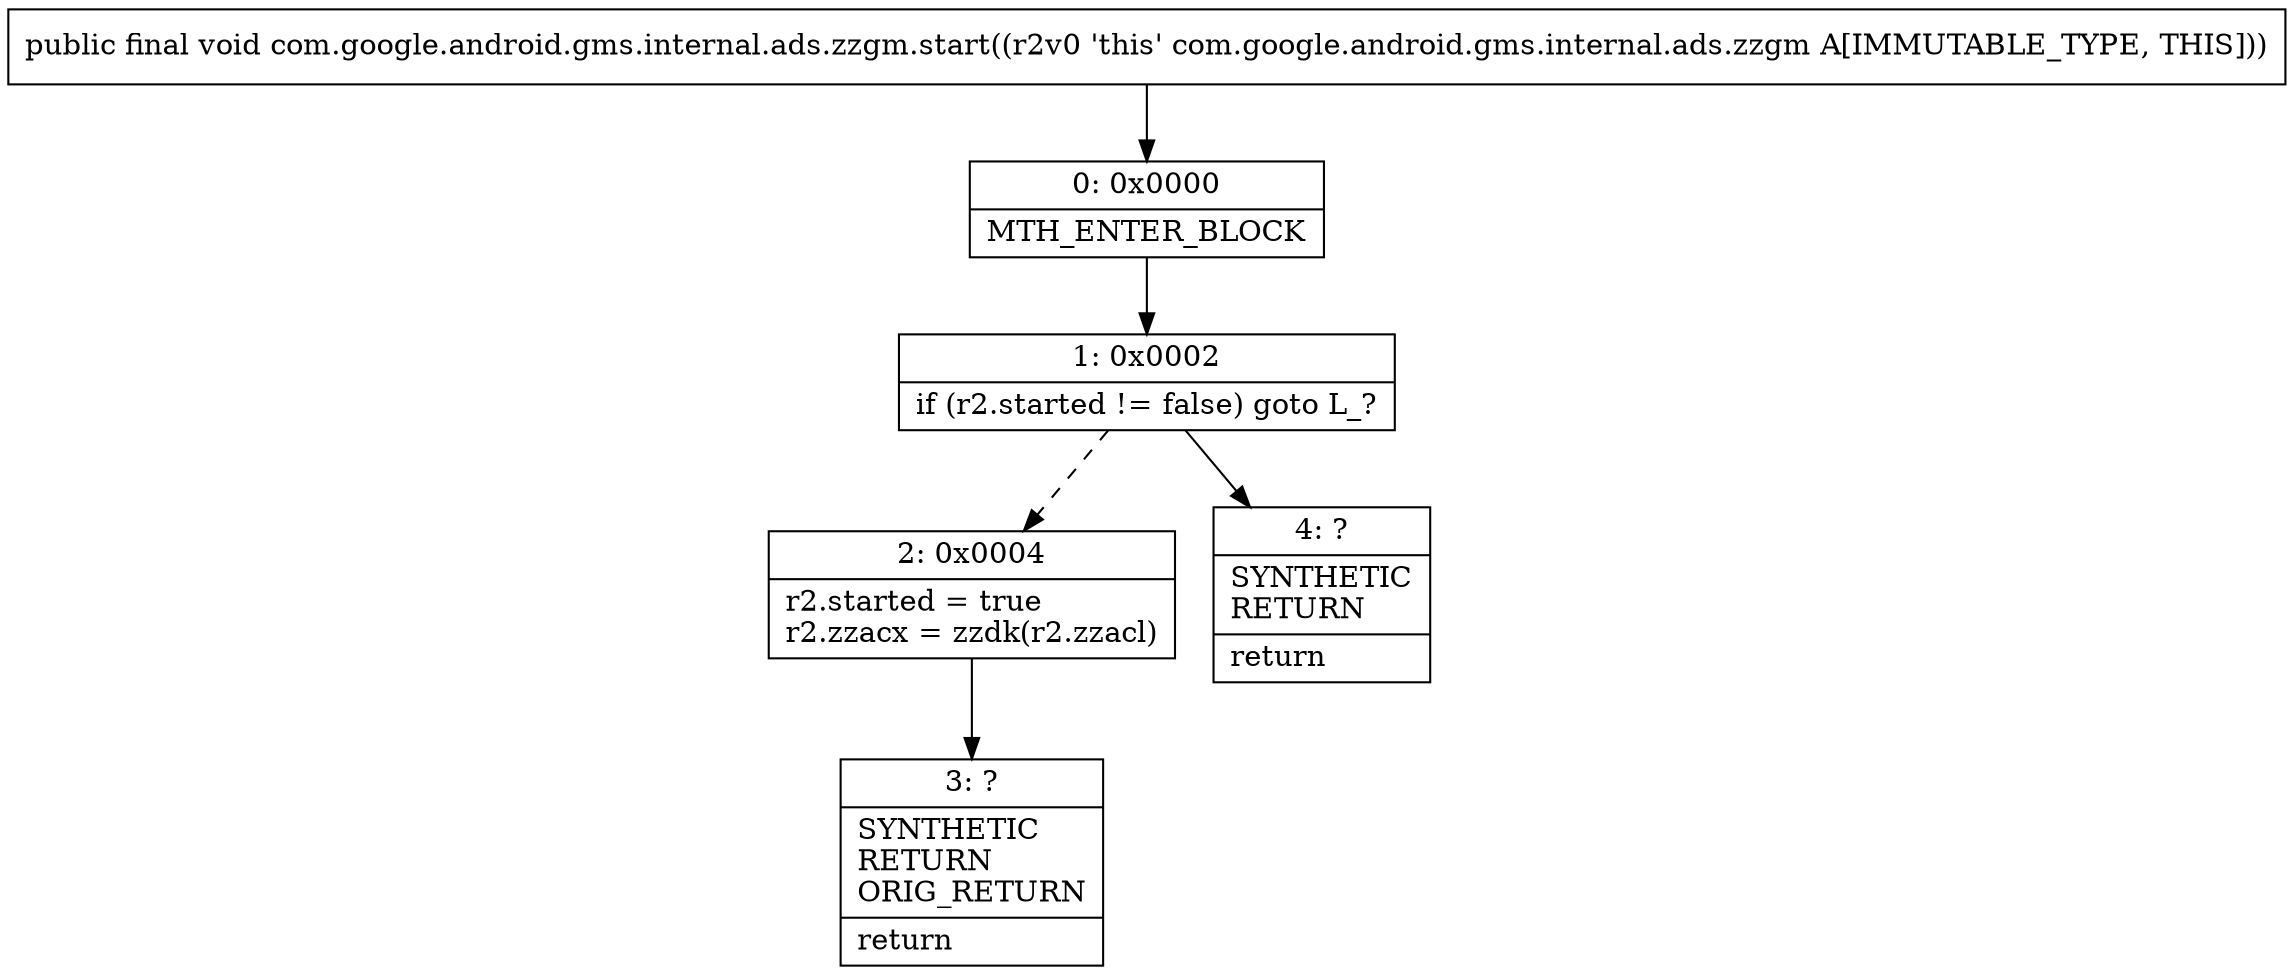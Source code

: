 digraph "CFG forcom.google.android.gms.internal.ads.zzgm.start()V" {
Node_0 [shape=record,label="{0\:\ 0x0000|MTH_ENTER_BLOCK\l}"];
Node_1 [shape=record,label="{1\:\ 0x0002|if (r2.started != false) goto L_?\l}"];
Node_2 [shape=record,label="{2\:\ 0x0004|r2.started = true\lr2.zzacx = zzdk(r2.zzacl)\l}"];
Node_3 [shape=record,label="{3\:\ ?|SYNTHETIC\lRETURN\lORIG_RETURN\l|return\l}"];
Node_4 [shape=record,label="{4\:\ ?|SYNTHETIC\lRETURN\l|return\l}"];
MethodNode[shape=record,label="{public final void com.google.android.gms.internal.ads.zzgm.start((r2v0 'this' com.google.android.gms.internal.ads.zzgm A[IMMUTABLE_TYPE, THIS])) }"];
MethodNode -> Node_0;
Node_0 -> Node_1;
Node_1 -> Node_2[style=dashed];
Node_1 -> Node_4;
Node_2 -> Node_3;
}

